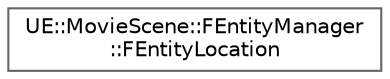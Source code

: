 digraph "Graphical Class Hierarchy"
{
 // INTERACTIVE_SVG=YES
 // LATEX_PDF_SIZE
  bgcolor="transparent";
  edge [fontname=Helvetica,fontsize=10,labelfontname=Helvetica,labelfontsize=10];
  node [fontname=Helvetica,fontsize=10,shape=box,height=0.2,width=0.4];
  rankdir="LR";
  Node0 [id="Node000000",label="UE::MovieScene::FEntityManager\l::FEntityLocation",height=0.2,width=0.4,color="grey40", fillcolor="white", style="filled",URL="$d9/d1f/structUE_1_1MovieScene_1_1FEntityManager_1_1FEntityLocation.html",tooltip=" "];
}
